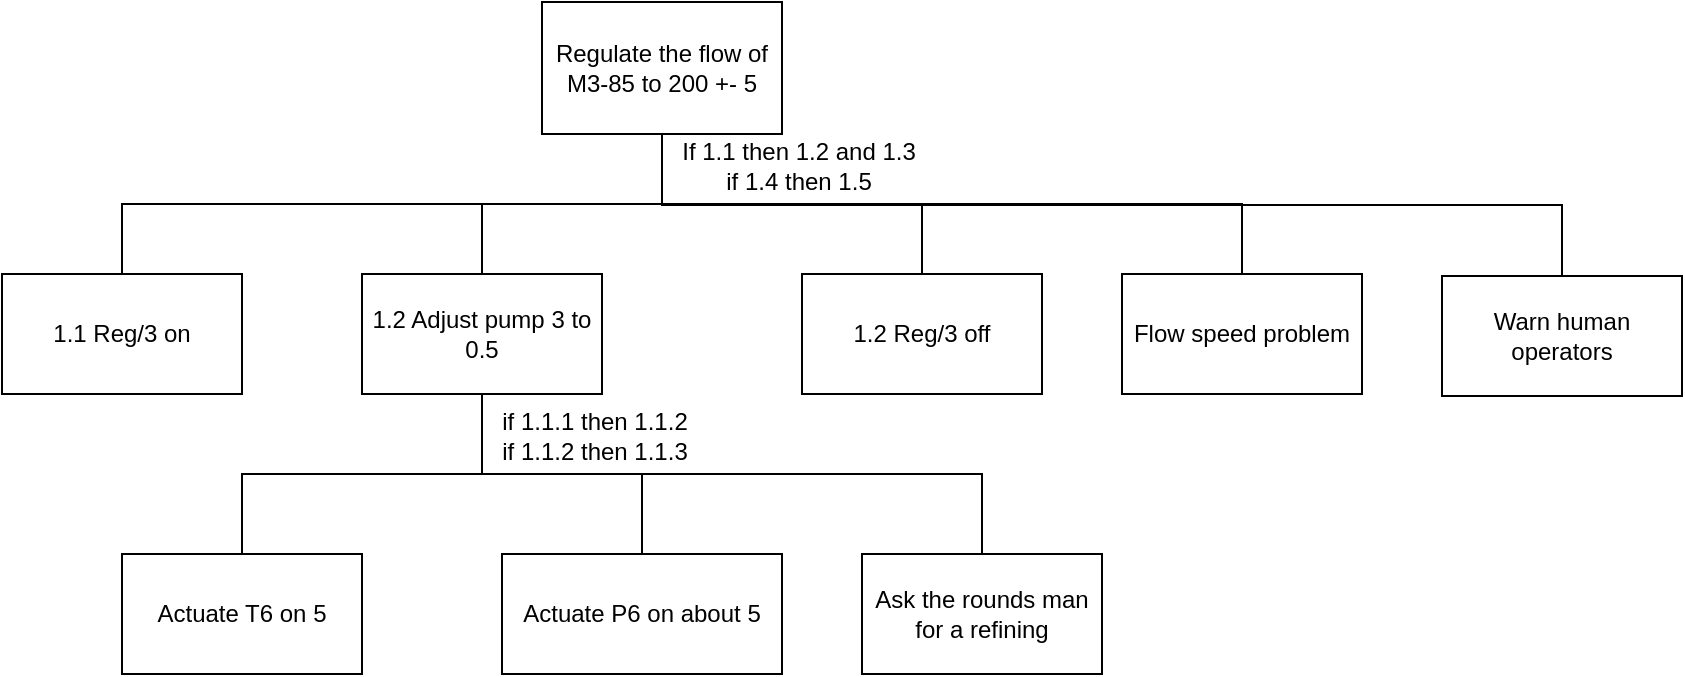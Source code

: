 <mxfile version="20.8.21" type="github">
  <diagram name="Pagina-1" id="4exHKTs28U8KU95JV1Sf">
    <mxGraphModel dx="842" dy="512" grid="1" gridSize="10" guides="1" tooltips="1" connect="1" arrows="1" fold="1" page="1" pageScale="1" pageWidth="827" pageHeight="1169" math="0" shadow="0">
      <root>
        <mxCell id="0" />
        <mxCell id="1" parent="0" />
        <mxCell id="3rT74jUYtBh-YsQsa9Nh-2" style="edgeStyle=orthogonalEdgeStyle;rounded=0;orthogonalLoop=1;jettySize=auto;html=1;exitX=0.5;exitY=1;exitDx=0;exitDy=0;endArrow=none;endFill=0;entryX=0.5;entryY=0;entryDx=0;entryDy=0;" edge="1" parent="1" source="3rT74jUYtBh-YsQsa9Nh-1" target="3rT74jUYtBh-YsQsa9Nh-3">
          <mxGeometry relative="1" as="geometry">
            <mxPoint x="240" y="280" as="targetPoint" />
          </mxGeometry>
        </mxCell>
        <mxCell id="3rT74jUYtBh-YsQsa9Nh-7" style="edgeStyle=orthogonalEdgeStyle;rounded=0;orthogonalLoop=1;jettySize=auto;html=1;exitX=0.5;exitY=1;exitDx=0;exitDy=0;entryX=0.5;entryY=0;entryDx=0;entryDy=0;endArrow=none;endFill=0;" edge="1" parent="1" source="3rT74jUYtBh-YsQsa9Nh-1" target="3rT74jUYtBh-YsQsa9Nh-6">
          <mxGeometry relative="1" as="geometry" />
        </mxCell>
        <mxCell id="3rT74jUYtBh-YsQsa9Nh-12" style="edgeStyle=orthogonalEdgeStyle;rounded=0;orthogonalLoop=1;jettySize=auto;html=1;exitX=0.5;exitY=1;exitDx=0;exitDy=0;endArrow=none;endFill=0;" edge="1" parent="1" source="3rT74jUYtBh-YsQsa9Nh-1" target="3rT74jUYtBh-YsQsa9Nh-5">
          <mxGeometry relative="1" as="geometry" />
        </mxCell>
        <mxCell id="3rT74jUYtBh-YsQsa9Nh-19" style="edgeStyle=orthogonalEdgeStyle;rounded=0;orthogonalLoop=1;jettySize=auto;html=1;exitX=0.5;exitY=1;exitDx=0;exitDy=0;entryX=0.5;entryY=0;entryDx=0;entryDy=0;endArrow=none;endFill=0;" edge="1" parent="1" source="3rT74jUYtBh-YsQsa9Nh-1" target="3rT74jUYtBh-YsQsa9Nh-18">
          <mxGeometry relative="1" as="geometry" />
        </mxCell>
        <mxCell id="3rT74jUYtBh-YsQsa9Nh-22" style="edgeStyle=orthogonalEdgeStyle;rounded=0;orthogonalLoop=1;jettySize=auto;html=1;exitX=0.5;exitY=1;exitDx=0;exitDy=0;entryX=0.5;entryY=0;entryDx=0;entryDy=0;endArrow=none;endFill=0;" edge="1" parent="1" source="3rT74jUYtBh-YsQsa9Nh-1" target="3rT74jUYtBh-YsQsa9Nh-20">
          <mxGeometry relative="1" as="geometry" />
        </mxCell>
        <mxCell id="3rT74jUYtBh-YsQsa9Nh-1" value="Regulate the flow of M3-85 to 200 +- 5" style="rounded=0;whiteSpace=wrap;html=1;" vertex="1" parent="1">
          <mxGeometry x="310" y="134" width="120" height="66" as="geometry" />
        </mxCell>
        <mxCell id="3rT74jUYtBh-YsQsa9Nh-3" value="1.2 Reg/3 off" style="rounded=0;whiteSpace=wrap;html=1;" vertex="1" parent="1">
          <mxGeometry x="440" y="270" width="120" height="60" as="geometry" />
        </mxCell>
        <mxCell id="3rT74jUYtBh-YsQsa9Nh-5" value="1.1 Reg/3 on" style="rounded=0;whiteSpace=wrap;html=1;" vertex="1" parent="1">
          <mxGeometry x="40" y="270" width="120" height="60" as="geometry" />
        </mxCell>
        <mxCell id="3rT74jUYtBh-YsQsa9Nh-10" style="edgeStyle=orthogonalEdgeStyle;rounded=0;orthogonalLoop=1;jettySize=auto;html=1;exitX=0.5;exitY=1;exitDx=0;exitDy=0;entryX=0.5;entryY=0;entryDx=0;entryDy=0;endArrow=none;endFill=0;" edge="1" parent="1" source="3rT74jUYtBh-YsQsa9Nh-6" target="3rT74jUYtBh-YsQsa9Nh-9">
          <mxGeometry relative="1" as="geometry" />
        </mxCell>
        <mxCell id="3rT74jUYtBh-YsQsa9Nh-14" style="edgeStyle=orthogonalEdgeStyle;rounded=0;orthogonalLoop=1;jettySize=auto;html=1;exitX=0.5;exitY=1;exitDx=0;exitDy=0;entryX=0.5;entryY=0;entryDx=0;entryDy=0;endArrow=none;endFill=0;" edge="1" parent="1" source="3rT74jUYtBh-YsQsa9Nh-6" target="3rT74jUYtBh-YsQsa9Nh-13">
          <mxGeometry relative="1" as="geometry" />
        </mxCell>
        <mxCell id="3rT74jUYtBh-YsQsa9Nh-16" style="edgeStyle=orthogonalEdgeStyle;rounded=0;orthogonalLoop=1;jettySize=auto;html=1;exitX=0.5;exitY=1;exitDx=0;exitDy=0;endArrow=none;endFill=0;" edge="1" parent="1" source="3rT74jUYtBh-YsQsa9Nh-6" target="3rT74jUYtBh-YsQsa9Nh-15">
          <mxGeometry relative="1" as="geometry" />
        </mxCell>
        <mxCell id="3rT74jUYtBh-YsQsa9Nh-6" value="1.2 Adjust pump 3 to 0.5" style="rounded=0;whiteSpace=wrap;html=1;" vertex="1" parent="1">
          <mxGeometry x="220" y="270" width="120" height="60" as="geometry" />
        </mxCell>
        <mxCell id="3rT74jUYtBh-YsQsa9Nh-9" value="Actuate T6 on 5" style="rounded=0;whiteSpace=wrap;html=1;" vertex="1" parent="1">
          <mxGeometry x="100" y="410" width="120" height="60" as="geometry" />
        </mxCell>
        <mxCell id="3rT74jUYtBh-YsQsa9Nh-11" value="If 1.1 then 1.2 and 1.3&lt;br&gt;if 1.4 then 1.5" style="text;html=1;align=center;verticalAlign=middle;resizable=0;points=[];autosize=1;strokeColor=none;fillColor=none;" vertex="1" parent="1">
          <mxGeometry x="368" y="196" width="140" height="40" as="geometry" />
        </mxCell>
        <mxCell id="3rT74jUYtBh-YsQsa9Nh-13" value="Actuate P6 on about 5" style="rounded=0;whiteSpace=wrap;html=1;" vertex="1" parent="1">
          <mxGeometry x="290" y="410" width="140" height="60" as="geometry" />
        </mxCell>
        <mxCell id="3rT74jUYtBh-YsQsa9Nh-15" value="Ask the rounds man for a refining" style="rounded=0;whiteSpace=wrap;html=1;" vertex="1" parent="1">
          <mxGeometry x="470" y="410" width="120" height="60" as="geometry" />
        </mxCell>
        <mxCell id="3rT74jUYtBh-YsQsa9Nh-17" value="if 1.1.1 then 1.1.2&lt;br&gt;if 1.1.2 then 1.1.3" style="text;html=1;align=center;verticalAlign=middle;resizable=0;points=[];autosize=1;strokeColor=none;fillColor=none;" vertex="1" parent="1">
          <mxGeometry x="276" y="331" width="120" height="40" as="geometry" />
        </mxCell>
        <mxCell id="3rT74jUYtBh-YsQsa9Nh-18" value="Flow speed problem" style="rounded=0;whiteSpace=wrap;html=1;" vertex="1" parent="1">
          <mxGeometry x="600" y="270" width="120" height="60" as="geometry" />
        </mxCell>
        <mxCell id="3rT74jUYtBh-YsQsa9Nh-20" value="Warn human operators" style="rounded=0;whiteSpace=wrap;html=1;" vertex="1" parent="1">
          <mxGeometry x="760" y="271" width="120" height="60" as="geometry" />
        </mxCell>
      </root>
    </mxGraphModel>
  </diagram>
</mxfile>
